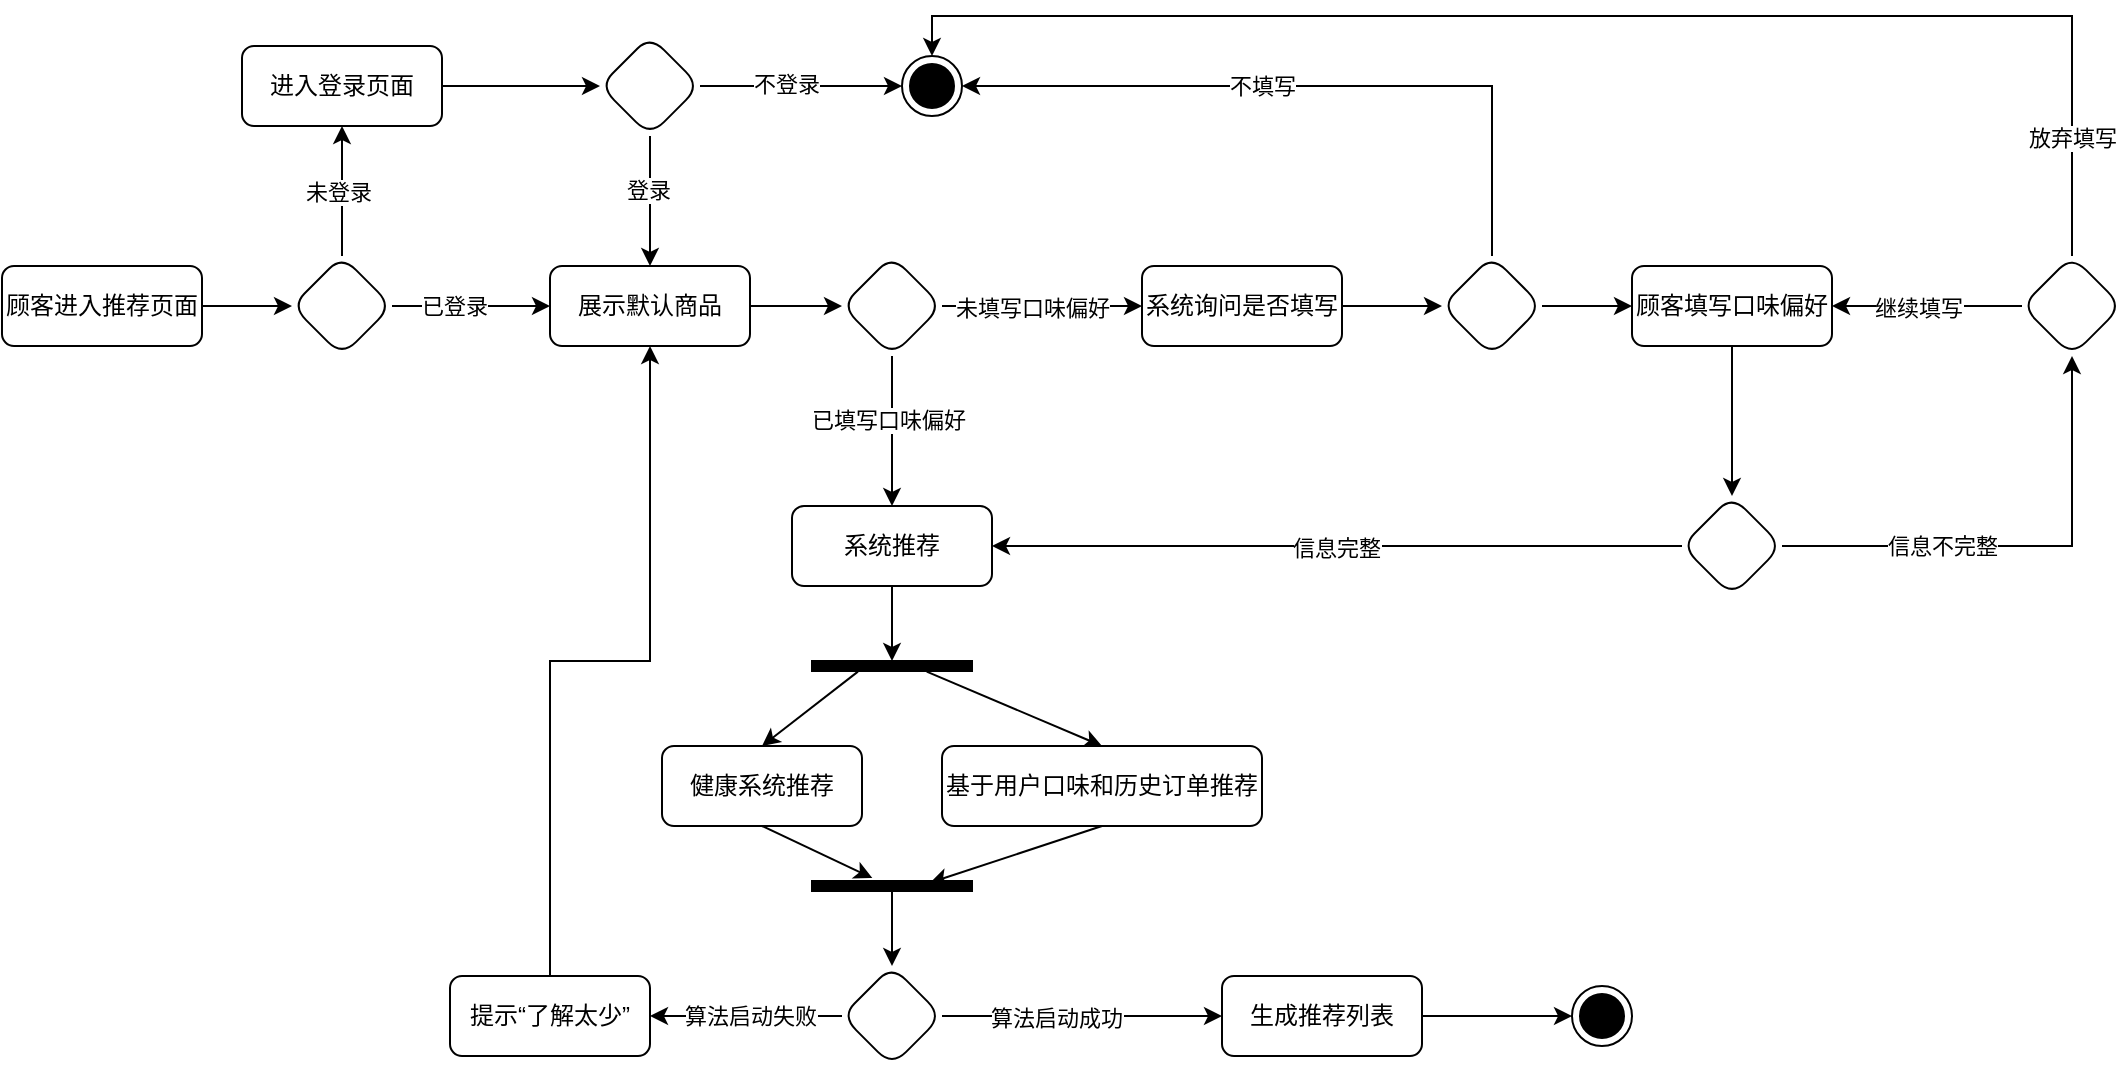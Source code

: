 <mxfile version="22.0.3" type="device">
  <diagram name="第 1 页" id="tDZt8U39sP6k7kxmKjsv">
    <mxGraphModel dx="1562" dy="909" grid="1" gridSize="10" guides="1" tooltips="1" connect="1" arrows="1" fold="1" page="1" pageScale="1" pageWidth="827" pageHeight="1169" math="0" shadow="0">
      <root>
        <mxCell id="0" />
        <mxCell id="1" parent="0" />
        <mxCell id="9tmo2A2H4133Td6EBElo-3" value="" style="edgeStyle=orthogonalEdgeStyle;rounded=0;orthogonalLoop=1;jettySize=auto;html=1;" edge="1" parent="1" source="9tmo2A2H4133Td6EBElo-1" target="9tmo2A2H4133Td6EBElo-2">
          <mxGeometry relative="1" as="geometry" />
        </mxCell>
        <mxCell id="9tmo2A2H4133Td6EBElo-1" value="顾客进入推荐页面" style="rounded=1;whiteSpace=wrap;html=1;" vertex="1" parent="1">
          <mxGeometry x="90" y="330" width="100" height="40" as="geometry" />
        </mxCell>
        <mxCell id="9tmo2A2H4133Td6EBElo-5" value="" style="edgeStyle=orthogonalEdgeStyle;rounded=0;orthogonalLoop=1;jettySize=auto;html=1;" edge="1" parent="1" source="9tmo2A2H4133Td6EBElo-2" target="9tmo2A2H4133Td6EBElo-4">
          <mxGeometry relative="1" as="geometry" />
        </mxCell>
        <mxCell id="9tmo2A2H4133Td6EBElo-6" value="已登录" style="edgeLabel;html=1;align=center;verticalAlign=middle;resizable=0;points=[];" vertex="1" connectable="0" parent="9tmo2A2H4133Td6EBElo-5">
          <mxGeometry x="-0.22" relative="1" as="geometry">
            <mxPoint as="offset" />
          </mxGeometry>
        </mxCell>
        <mxCell id="9tmo2A2H4133Td6EBElo-8" value="" style="edgeStyle=orthogonalEdgeStyle;rounded=0;orthogonalLoop=1;jettySize=auto;html=1;" edge="1" parent="1" source="9tmo2A2H4133Td6EBElo-2" target="9tmo2A2H4133Td6EBElo-7">
          <mxGeometry relative="1" as="geometry" />
        </mxCell>
        <mxCell id="9tmo2A2H4133Td6EBElo-9" value="未登录" style="edgeLabel;html=1;align=center;verticalAlign=middle;resizable=0;points=[];" vertex="1" connectable="0" parent="9tmo2A2H4133Td6EBElo-8">
          <mxGeometry x="0.004" y="2" relative="1" as="geometry">
            <mxPoint as="offset" />
          </mxGeometry>
        </mxCell>
        <mxCell id="9tmo2A2H4133Td6EBElo-2" value="" style="rhombus;whiteSpace=wrap;html=1;rounded=1;" vertex="1" parent="1">
          <mxGeometry x="235" y="325" width="50" height="50" as="geometry" />
        </mxCell>
        <mxCell id="9tmo2A2H4133Td6EBElo-13" value="" style="edgeStyle=orthogonalEdgeStyle;rounded=0;orthogonalLoop=1;jettySize=auto;html=1;" edge="1" parent="1" source="9tmo2A2H4133Td6EBElo-4" target="9tmo2A2H4133Td6EBElo-12">
          <mxGeometry relative="1" as="geometry" />
        </mxCell>
        <mxCell id="9tmo2A2H4133Td6EBElo-4" value="展示默认商品" style="whiteSpace=wrap;html=1;rounded=1;" vertex="1" parent="1">
          <mxGeometry x="364" y="330" width="100" height="40" as="geometry" />
        </mxCell>
        <mxCell id="9tmo2A2H4133Td6EBElo-22" value="" style="edgeStyle=orthogonalEdgeStyle;rounded=0;orthogonalLoop=1;jettySize=auto;html=1;" edge="1" parent="1" source="9tmo2A2H4133Td6EBElo-7" target="9tmo2A2H4133Td6EBElo-21">
          <mxGeometry relative="1" as="geometry" />
        </mxCell>
        <mxCell id="9tmo2A2H4133Td6EBElo-7" value="进入登录页面" style="whiteSpace=wrap;html=1;rounded=1;" vertex="1" parent="1">
          <mxGeometry x="210" y="220" width="100" height="40" as="geometry" />
        </mxCell>
        <mxCell id="9tmo2A2H4133Td6EBElo-16" value="" style="edgeStyle=orthogonalEdgeStyle;rounded=0;orthogonalLoop=1;jettySize=auto;html=1;" edge="1" parent="1" source="9tmo2A2H4133Td6EBElo-12" target="9tmo2A2H4133Td6EBElo-15">
          <mxGeometry relative="1" as="geometry" />
        </mxCell>
        <mxCell id="9tmo2A2H4133Td6EBElo-17" value="已填写口味偏好" style="edgeLabel;html=1;align=center;verticalAlign=middle;resizable=0;points=[];" vertex="1" connectable="0" parent="9tmo2A2H4133Td6EBElo-16">
          <mxGeometry x="-0.141" y="-2" relative="1" as="geometry">
            <mxPoint as="offset" />
          </mxGeometry>
        </mxCell>
        <mxCell id="9tmo2A2H4133Td6EBElo-18" value="" style="edgeStyle=orthogonalEdgeStyle;rounded=0;orthogonalLoop=1;jettySize=auto;html=1;" edge="1" parent="1" source="9tmo2A2H4133Td6EBElo-12" target="9tmo2A2H4133Td6EBElo-14">
          <mxGeometry relative="1" as="geometry" />
        </mxCell>
        <mxCell id="9tmo2A2H4133Td6EBElo-19" value="未填写口味偏好" style="edgeLabel;html=1;align=center;verticalAlign=middle;resizable=0;points=[];" vertex="1" connectable="0" parent="9tmo2A2H4133Td6EBElo-18">
          <mxGeometry x="-0.097" y="-1" relative="1" as="geometry">
            <mxPoint as="offset" />
          </mxGeometry>
        </mxCell>
        <mxCell id="9tmo2A2H4133Td6EBElo-12" value="" style="rhombus;whiteSpace=wrap;html=1;rounded=1;" vertex="1" parent="1">
          <mxGeometry x="510" y="325" width="50" height="50" as="geometry" />
        </mxCell>
        <mxCell id="9tmo2A2H4133Td6EBElo-40" value="" style="edgeStyle=orthogonalEdgeStyle;rounded=0;orthogonalLoop=1;jettySize=auto;html=1;" edge="1" parent="1" source="9tmo2A2H4133Td6EBElo-14" target="9tmo2A2H4133Td6EBElo-39">
          <mxGeometry relative="1" as="geometry" />
        </mxCell>
        <mxCell id="9tmo2A2H4133Td6EBElo-14" value="系统询问是否填写" style="whiteSpace=wrap;html=1;rounded=1;" vertex="1" parent="1">
          <mxGeometry x="660" y="330" width="100" height="40" as="geometry" />
        </mxCell>
        <mxCell id="9tmo2A2H4133Td6EBElo-31" value="" style="edgeStyle=orthogonalEdgeStyle;rounded=0;orthogonalLoop=1;jettySize=auto;html=1;" edge="1" parent="1" source="9tmo2A2H4133Td6EBElo-15" target="9tmo2A2H4133Td6EBElo-30">
          <mxGeometry relative="1" as="geometry" />
        </mxCell>
        <mxCell id="9tmo2A2H4133Td6EBElo-15" value="系统推荐" style="whiteSpace=wrap;html=1;rounded=1;" vertex="1" parent="1">
          <mxGeometry x="485" y="450" width="100" height="40" as="geometry" />
        </mxCell>
        <mxCell id="9tmo2A2H4133Td6EBElo-23" value="" style="edgeStyle=orthogonalEdgeStyle;rounded=0;orthogonalLoop=1;jettySize=auto;html=1;" edge="1" parent="1" source="9tmo2A2H4133Td6EBElo-21" target="9tmo2A2H4133Td6EBElo-4">
          <mxGeometry relative="1" as="geometry" />
        </mxCell>
        <mxCell id="9tmo2A2H4133Td6EBElo-24" value="登录" style="edgeLabel;html=1;align=center;verticalAlign=middle;resizable=0;points=[];" vertex="1" connectable="0" parent="9tmo2A2H4133Td6EBElo-23">
          <mxGeometry x="-0.163" y="-1" relative="1" as="geometry">
            <mxPoint as="offset" />
          </mxGeometry>
        </mxCell>
        <mxCell id="9tmo2A2H4133Td6EBElo-26" value="" style="edgeStyle=orthogonalEdgeStyle;rounded=0;orthogonalLoop=1;jettySize=auto;html=1;" edge="1" parent="1" source="9tmo2A2H4133Td6EBElo-21" target="9tmo2A2H4133Td6EBElo-25">
          <mxGeometry relative="1" as="geometry" />
        </mxCell>
        <mxCell id="9tmo2A2H4133Td6EBElo-27" value="不登录" style="edgeLabel;html=1;align=center;verticalAlign=middle;resizable=0;points=[];" vertex="1" connectable="0" parent="9tmo2A2H4133Td6EBElo-26">
          <mxGeometry x="-0.145" y="1" relative="1" as="geometry">
            <mxPoint as="offset" />
          </mxGeometry>
        </mxCell>
        <mxCell id="9tmo2A2H4133Td6EBElo-21" value="" style="rhombus;whiteSpace=wrap;html=1;rounded=1;" vertex="1" parent="1">
          <mxGeometry x="389" y="215" width="50" height="50" as="geometry" />
        </mxCell>
        <mxCell id="9tmo2A2H4133Td6EBElo-25" value="" style="ellipse;html=1;shape=endState;fillColor=strokeColor;" vertex="1" parent="1">
          <mxGeometry x="540" y="225" width="30" height="30" as="geometry" />
        </mxCell>
        <mxCell id="9tmo2A2H4133Td6EBElo-34" style="rounded=0;orthogonalLoop=1;jettySize=auto;html=1;entryX=0.5;entryY=0;entryDx=0;entryDy=0;exitX=1.06;exitY=0.283;exitDx=0;exitDy=0;exitPerimeter=0;" edge="1" parent="1" source="9tmo2A2H4133Td6EBElo-30" target="9tmo2A2H4133Td6EBElo-32">
          <mxGeometry relative="1" as="geometry" />
        </mxCell>
        <mxCell id="9tmo2A2H4133Td6EBElo-35" style="rounded=0;orthogonalLoop=1;jettySize=auto;html=1;entryX=0.5;entryY=0;entryDx=0;entryDy=0;exitX=1.06;exitY=0.713;exitDx=0;exitDy=0;exitPerimeter=0;" edge="1" parent="1" source="9tmo2A2H4133Td6EBElo-30" target="9tmo2A2H4133Td6EBElo-33">
          <mxGeometry relative="1" as="geometry">
            <mxPoint x="520" y="540" as="sourcePoint" />
          </mxGeometry>
        </mxCell>
        <mxCell id="9tmo2A2H4133Td6EBElo-30" value="" style="html=1;points=[];perimeter=orthogonalPerimeter;fillColor=strokeColor;rotation=90;" vertex="1" parent="1">
          <mxGeometry x="532.5" y="490" width="5" height="80" as="geometry" />
        </mxCell>
        <mxCell id="9tmo2A2H4133Td6EBElo-32" value="基于用户口味和历史订单推荐" style="whiteSpace=wrap;html=1;rounded=1;" vertex="1" parent="1">
          <mxGeometry x="560" y="570" width="160" height="40" as="geometry" />
        </mxCell>
        <mxCell id="9tmo2A2H4133Td6EBElo-33" value="健康系统推荐" style="whiteSpace=wrap;html=1;rounded=1;" vertex="1" parent="1">
          <mxGeometry x="420" y="570" width="100" height="40" as="geometry" />
        </mxCell>
        <mxCell id="9tmo2A2H4133Td6EBElo-55" style="edgeStyle=orthogonalEdgeStyle;rounded=0;orthogonalLoop=1;jettySize=auto;html=1;entryX=0.5;entryY=0;entryDx=0;entryDy=0;" edge="1" parent="1" source="9tmo2A2H4133Td6EBElo-36" target="9tmo2A2H4133Td6EBElo-54">
          <mxGeometry relative="1" as="geometry" />
        </mxCell>
        <mxCell id="9tmo2A2H4133Td6EBElo-36" value="" style="html=1;points=[];perimeter=orthogonalPerimeter;fillColor=strokeColor;rotation=90;" vertex="1" parent="1">
          <mxGeometry x="532.5" y="600" width="5" height="80" as="geometry" />
        </mxCell>
        <mxCell id="9tmo2A2H4133Td6EBElo-37" style="rounded=0;orthogonalLoop=1;jettySize=auto;html=1;exitX=0.5;exitY=1;exitDx=0;exitDy=0;entryX=0.18;entryY=0.263;entryDx=0;entryDy=0;entryPerimeter=0;" edge="1" parent="1" source="9tmo2A2H4133Td6EBElo-32" target="9tmo2A2H4133Td6EBElo-36">
          <mxGeometry relative="1" as="geometry" />
        </mxCell>
        <mxCell id="9tmo2A2H4133Td6EBElo-38" style="rounded=0;orthogonalLoop=1;jettySize=auto;html=1;exitX=0.5;exitY=1;exitDx=0;exitDy=0;entryX=-0.3;entryY=0.623;entryDx=0;entryDy=0;entryPerimeter=0;" edge="1" parent="1" source="9tmo2A2H4133Td6EBElo-33" target="9tmo2A2H4133Td6EBElo-36">
          <mxGeometry relative="1" as="geometry" />
        </mxCell>
        <mxCell id="9tmo2A2H4133Td6EBElo-41" style="edgeStyle=orthogonalEdgeStyle;rounded=0;orthogonalLoop=1;jettySize=auto;html=1;entryX=1;entryY=0.5;entryDx=0;entryDy=0;" edge="1" parent="1" source="9tmo2A2H4133Td6EBElo-39" target="9tmo2A2H4133Td6EBElo-25">
          <mxGeometry relative="1" as="geometry">
            <Array as="points">
              <mxPoint x="835" y="240" />
            </Array>
          </mxGeometry>
        </mxCell>
        <mxCell id="9tmo2A2H4133Td6EBElo-43" value="不填写" style="edgeLabel;html=1;align=center;verticalAlign=middle;resizable=0;points=[];" vertex="1" connectable="0" parent="9tmo2A2H4133Td6EBElo-41">
          <mxGeometry x="0.142" relative="1" as="geometry">
            <mxPoint as="offset" />
          </mxGeometry>
        </mxCell>
        <mxCell id="9tmo2A2H4133Td6EBElo-53" value="" style="edgeStyle=orthogonalEdgeStyle;rounded=0;orthogonalLoop=1;jettySize=auto;html=1;" edge="1" parent="1" source="9tmo2A2H4133Td6EBElo-39" target="9tmo2A2H4133Td6EBElo-52">
          <mxGeometry relative="1" as="geometry" />
        </mxCell>
        <mxCell id="9tmo2A2H4133Td6EBElo-39" value="" style="rhombus;whiteSpace=wrap;html=1;rounded=1;" vertex="1" parent="1">
          <mxGeometry x="810" y="325" width="50" height="50" as="geometry" />
        </mxCell>
        <mxCell id="9tmo2A2H4133Td6EBElo-48" value="" style="edgeStyle=orthogonalEdgeStyle;rounded=0;orthogonalLoop=1;jettySize=auto;html=1;" edge="1" parent="1" source="9tmo2A2H4133Td6EBElo-45" target="9tmo2A2H4133Td6EBElo-47">
          <mxGeometry relative="1" as="geometry" />
        </mxCell>
        <mxCell id="9tmo2A2H4133Td6EBElo-45" value="生成推荐列表" style="whiteSpace=wrap;html=1;rounded=1;" vertex="1" parent="1">
          <mxGeometry x="700" y="685" width="100" height="40" as="geometry" />
        </mxCell>
        <mxCell id="9tmo2A2H4133Td6EBElo-47" value="" style="ellipse;html=1;shape=endState;fillColor=strokeColor;" vertex="1" parent="1">
          <mxGeometry x="875" y="690" width="30" height="30" as="geometry" />
        </mxCell>
        <mxCell id="9tmo2A2H4133Td6EBElo-59" value="" style="edgeStyle=orthogonalEdgeStyle;rounded=0;orthogonalLoop=1;jettySize=auto;html=1;exitX=0.5;exitY=1;exitDx=0;exitDy=0;" edge="1" parent="1" source="9tmo2A2H4133Td6EBElo-52" target="9tmo2A2H4133Td6EBElo-58">
          <mxGeometry relative="1" as="geometry" />
        </mxCell>
        <mxCell id="9tmo2A2H4133Td6EBElo-52" value="顾客填写口味偏好" style="whiteSpace=wrap;html=1;rounded=1;" vertex="1" parent="1">
          <mxGeometry x="905" y="330" width="100" height="40" as="geometry" />
        </mxCell>
        <mxCell id="9tmo2A2H4133Td6EBElo-61" style="edgeStyle=orthogonalEdgeStyle;rounded=0;orthogonalLoop=1;jettySize=auto;html=1;exitX=0;exitY=0.5;exitDx=0;exitDy=0;entryX=1;entryY=0.5;entryDx=0;entryDy=0;" edge="1" parent="1" source="9tmo2A2H4133Td6EBElo-54" target="9tmo2A2H4133Td6EBElo-60">
          <mxGeometry relative="1" as="geometry" />
        </mxCell>
        <mxCell id="9tmo2A2H4133Td6EBElo-65" value="算法启动失败" style="edgeLabel;html=1;align=center;verticalAlign=middle;resizable=0;points=[];" vertex="1" connectable="0" parent="9tmo2A2H4133Td6EBElo-61">
          <mxGeometry x="0.267" relative="1" as="geometry">
            <mxPoint x="15" as="offset" />
          </mxGeometry>
        </mxCell>
        <mxCell id="9tmo2A2H4133Td6EBElo-64" style="edgeStyle=orthogonalEdgeStyle;rounded=0;orthogonalLoop=1;jettySize=auto;html=1;entryX=0;entryY=0.5;entryDx=0;entryDy=0;" edge="1" parent="1" source="9tmo2A2H4133Td6EBElo-54" target="9tmo2A2H4133Td6EBElo-45">
          <mxGeometry relative="1" as="geometry" />
        </mxCell>
        <mxCell id="9tmo2A2H4133Td6EBElo-66" value="算法启动成功" style="edgeLabel;html=1;align=center;verticalAlign=middle;resizable=0;points=[];" vertex="1" connectable="0" parent="9tmo2A2H4133Td6EBElo-64">
          <mxGeometry x="-0.19" y="-1" relative="1" as="geometry">
            <mxPoint as="offset" />
          </mxGeometry>
        </mxCell>
        <mxCell id="9tmo2A2H4133Td6EBElo-54" value="" style="rhombus;whiteSpace=wrap;html=1;rounded=1;" vertex="1" parent="1">
          <mxGeometry x="510" y="680" width="50" height="50" as="geometry" />
        </mxCell>
        <mxCell id="9tmo2A2H4133Td6EBElo-67" style="edgeStyle=orthogonalEdgeStyle;rounded=0;orthogonalLoop=1;jettySize=auto;html=1;exitX=1;exitY=0.5;exitDx=0;exitDy=0;" edge="1" parent="1" source="9tmo2A2H4133Td6EBElo-58" target="9tmo2A2H4133Td6EBElo-72">
          <mxGeometry relative="1" as="geometry">
            <mxPoint x="1150" y="430" as="targetPoint" />
            <Array as="points">
              <mxPoint x="1125" y="470" />
            </Array>
          </mxGeometry>
        </mxCell>
        <mxCell id="9tmo2A2H4133Td6EBElo-68" value="信息不完整" style="edgeLabel;html=1;align=center;verticalAlign=middle;resizable=0;points=[];" vertex="1" connectable="0" parent="9tmo2A2H4133Td6EBElo-67">
          <mxGeometry x="0.057" y="2" relative="1" as="geometry">
            <mxPoint x="-47" y="2" as="offset" />
          </mxGeometry>
        </mxCell>
        <mxCell id="9tmo2A2H4133Td6EBElo-69" style="edgeStyle=orthogonalEdgeStyle;rounded=0;orthogonalLoop=1;jettySize=auto;html=1;entryX=1;entryY=0.5;entryDx=0;entryDy=0;" edge="1" parent="1" source="9tmo2A2H4133Td6EBElo-58" target="9tmo2A2H4133Td6EBElo-15">
          <mxGeometry relative="1" as="geometry" />
        </mxCell>
        <mxCell id="9tmo2A2H4133Td6EBElo-70" value="信息完整" style="edgeLabel;html=1;align=center;verticalAlign=middle;resizable=0;points=[];" vertex="1" connectable="0" parent="9tmo2A2H4133Td6EBElo-69">
          <mxGeometry x="0.004" y="1" relative="1" as="geometry">
            <mxPoint as="offset" />
          </mxGeometry>
        </mxCell>
        <mxCell id="9tmo2A2H4133Td6EBElo-58" value="" style="rhombus;whiteSpace=wrap;html=1;rounded=1;" vertex="1" parent="1">
          <mxGeometry x="930" y="445" width="50" height="50" as="geometry" />
        </mxCell>
        <mxCell id="9tmo2A2H4133Td6EBElo-62" style="edgeStyle=orthogonalEdgeStyle;rounded=0;orthogonalLoop=1;jettySize=auto;html=1;entryX=0.5;entryY=1;entryDx=0;entryDy=0;" edge="1" parent="1" source="9tmo2A2H4133Td6EBElo-60" target="9tmo2A2H4133Td6EBElo-4">
          <mxGeometry relative="1" as="geometry" />
        </mxCell>
        <mxCell id="9tmo2A2H4133Td6EBElo-60" value="提示“了解太少”" style="whiteSpace=wrap;html=1;rounded=1;" vertex="1" parent="1">
          <mxGeometry x="314" y="685" width="100" height="40" as="geometry" />
        </mxCell>
        <mxCell id="9tmo2A2H4133Td6EBElo-73" style="edgeStyle=orthogonalEdgeStyle;rounded=0;orthogonalLoop=1;jettySize=auto;html=1;entryX=1;entryY=0.5;entryDx=0;entryDy=0;" edge="1" parent="1" source="9tmo2A2H4133Td6EBElo-72" target="9tmo2A2H4133Td6EBElo-52">
          <mxGeometry relative="1" as="geometry" />
        </mxCell>
        <mxCell id="9tmo2A2H4133Td6EBElo-74" value="继续填写" style="edgeLabel;html=1;align=center;verticalAlign=middle;resizable=0;points=[];" vertex="1" connectable="0" parent="9tmo2A2H4133Td6EBElo-73">
          <mxGeometry x="0.09" y="1" relative="1" as="geometry">
            <mxPoint as="offset" />
          </mxGeometry>
        </mxCell>
        <mxCell id="9tmo2A2H4133Td6EBElo-75" style="edgeStyle=orthogonalEdgeStyle;rounded=0;orthogonalLoop=1;jettySize=auto;html=1;exitX=0.5;exitY=0;exitDx=0;exitDy=0;entryX=0.5;entryY=0;entryDx=0;entryDy=0;" edge="1" parent="1" source="9tmo2A2H4133Td6EBElo-72" target="9tmo2A2H4133Td6EBElo-25">
          <mxGeometry relative="1" as="geometry" />
        </mxCell>
        <mxCell id="9tmo2A2H4133Td6EBElo-77" value="放弃填写" style="edgeLabel;html=1;align=center;verticalAlign=middle;resizable=0;points=[];" vertex="1" connectable="0" parent="9tmo2A2H4133Td6EBElo-75">
          <mxGeometry x="-0.834" relative="1" as="geometry">
            <mxPoint as="offset" />
          </mxGeometry>
        </mxCell>
        <mxCell id="9tmo2A2H4133Td6EBElo-72" value="" style="rhombus;whiteSpace=wrap;html=1;rounded=1;" vertex="1" parent="1">
          <mxGeometry x="1100" y="325" width="50" height="50" as="geometry" />
        </mxCell>
      </root>
    </mxGraphModel>
  </diagram>
</mxfile>
